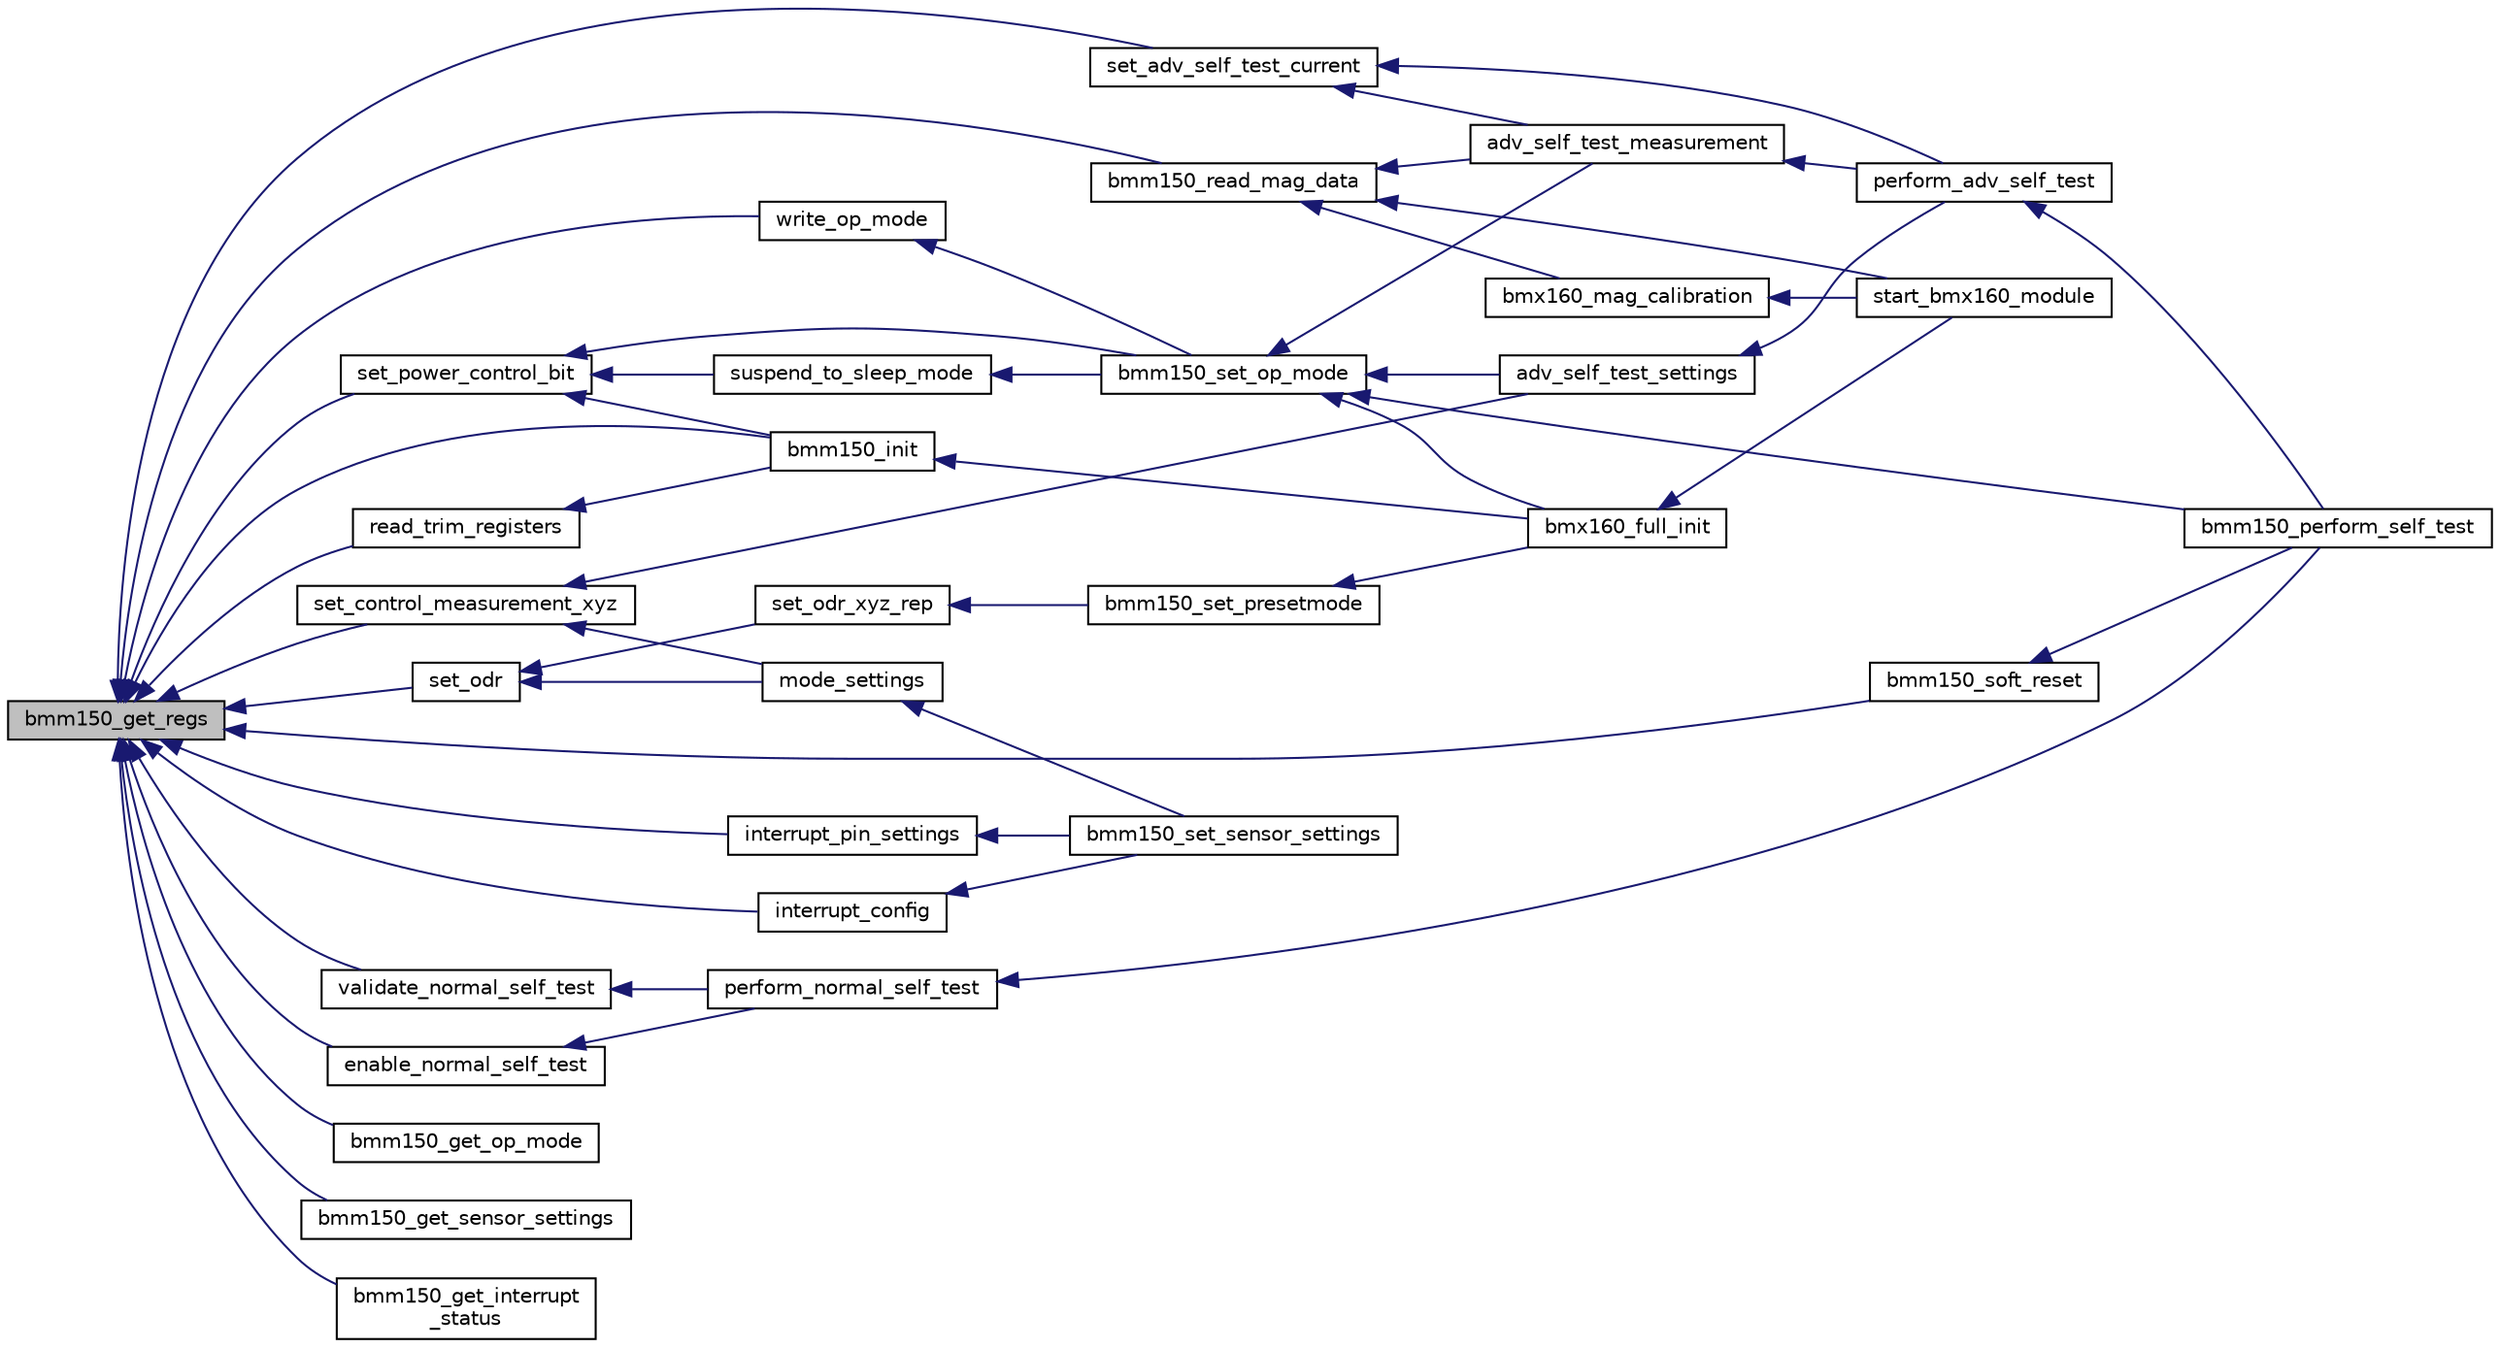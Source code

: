 digraph "bmm150_get_regs"
{
  edge [fontname="Helvetica",fontsize="10",labelfontname="Helvetica",labelfontsize="10"];
  node [fontname="Helvetica",fontsize="10",shape=record];
  rankdir="LR";
  Node1 [label="bmm150_get_regs",height=0.2,width=0.4,color="black", fillcolor="grey75", style="filled", fontcolor="black"];
  Node1 -> Node2 [dir="back",color="midnightblue",fontsize="10",style="solid",fontname="Helvetica"];
  Node2 [label="bmm150_init",height=0.2,width=0.4,color="black", fillcolor="white", style="filled",URL="$bmm150_8h.html#ab4897d93fb8406c61d6bfab44de8c054",tooltip="This API is the entry point, Call this API before using other APIs. This API reads the chip-id of the..."];
  Node2 -> Node3 [dir="back",color="midnightblue",fontsize="10",style="solid",fontname="Helvetica"];
  Node3 [label="bmx160_full_init",height=0.2,width=0.4,color="black", fillcolor="white", style="filled",URL="$group___b_m_x160.html#ga24f66e1149af3eaad9ce37483510bd52",tooltip="BMX160 chip and fusion algorithm initialization. "];
  Node3 -> Node4 [dir="back",color="midnightblue",fontsize="10",style="solid",fontname="Helvetica"];
  Node4 [label="start_bmx160_module",height=0.2,width=0.4,color="black", fillcolor="white", style="filled",URL="$group___b_m_x160.html#ga3c92c87bd9ca59bc115bc38377fd51e8",tooltip="Start BMX160 threads. "];
  Node1 -> Node5 [dir="back",color="midnightblue",fontsize="10",style="solid",fontname="Helvetica"];
  Node5 [label="bmm150_soft_reset",height=0.2,width=0.4,color="black", fillcolor="white", style="filled",URL="$bmm150_8h.html#ad53c0f1cab22067aaff73d0f172a9dbe",tooltip="This API is used to perform soft-reset of the sensor where all the registers are reset to their defau..."];
  Node5 -> Node6 [dir="back",color="midnightblue",fontsize="10",style="solid",fontname="Helvetica"];
  Node6 [label="bmm150_perform_self_test",height=0.2,width=0.4,color="black", fillcolor="white", style="filled",URL="$bmm150_8h.html#aabaad6846eae116f278af4c87d432b2f",tooltip="This API is used to perform the complete self test (both normal and advanced) for the BMM150 sensor..."];
  Node1 -> Node7 [dir="back",color="midnightblue",fontsize="10",style="solid",fontname="Helvetica"];
  Node7 [label="bmm150_get_op_mode",height=0.2,width=0.4,color="black", fillcolor="white", style="filled",URL="$bmm150_8h.html#a6e4a56abf879bb4ad9a263d79974d120",tooltip="This API is used to get the power mode of the sensor. "];
  Node1 -> Node8 [dir="back",color="midnightblue",fontsize="10",style="solid",fontname="Helvetica"];
  Node8 [label="bmm150_get_sensor_settings",height=0.2,width=0.4,color="black", fillcolor="white", style="filled",URL="$bmm150_8h.html#a12db4420b434ac786c10494dd3f80e7f",tooltip="This API gets all the sensor settings and updates the dev structure. "];
  Node1 -> Node9 [dir="back",color="midnightblue",fontsize="10",style="solid",fontname="Helvetica"];
  Node9 [label="bmm150_read_mag_data",height=0.2,width=0.4,color="black", fillcolor="white", style="filled",URL="$bmm150_8h.html#abdb1f4947a1e2639326420a9fc7a2b12",tooltip="This API reads the magnetometer data from registers 0x42 to 0x49 and updates the dev structure with c..."];
  Node9 -> Node10 [dir="back",color="midnightblue",fontsize="10",style="solid",fontname="Helvetica"];
  Node10 [label="adv_self_test_measurement",height=0.2,width=0.4,color="black", fillcolor="white", style="filled",URL="$bmm150_8c.html#ab1fae57cefc4b440fde4c7a26f7fa49a",tooltip="This internal API is used to set the positive or negative value of self-test current and obtain the c..."];
  Node10 -> Node11 [dir="back",color="midnightblue",fontsize="10",style="solid",fontname="Helvetica"];
  Node11 [label="perform_adv_self_test",height=0.2,width=0.4,color="black", fillcolor="white", style="filled",URL="$bmm150_8c.html#abdf010fd02ffb5abbbc88390ff59c40a",tooltip="This internal API is used to perform advanced self test for Z axis. "];
  Node11 -> Node6 [dir="back",color="midnightblue",fontsize="10",style="solid",fontname="Helvetica"];
  Node9 -> Node4 [dir="back",color="midnightblue",fontsize="10",style="solid",fontname="Helvetica"];
  Node9 -> Node12 [dir="back",color="midnightblue",fontsize="10",style="solid",fontname="Helvetica"];
  Node12 [label="bmx160_mag_calibration",height=0.2,width=0.4,color="black", fillcolor="white", style="filled",URL="$group___b_m_x160.html#gadfae2f890ccf344affabc18eccb13004"];
  Node12 -> Node4 [dir="back",color="midnightblue",fontsize="10",style="solid",fontname="Helvetica"];
  Node1 -> Node13 [dir="back",color="midnightblue",fontsize="10",style="solid",fontname="Helvetica"];
  Node13 [label="bmm150_get_interrupt\l_status",height=0.2,width=0.4,color="black", fillcolor="white", style="filled",URL="$bmm150_8h.html#adee930eb8e5ef947b87ee8c217780143",tooltip="This API obtains the status flags of all interrupt which is used to check for the assertion of interr..."];
  Node1 -> Node14 [dir="back",color="midnightblue",fontsize="10",style="solid",fontname="Helvetica"];
  Node14 [label="set_power_control_bit",height=0.2,width=0.4,color="black", fillcolor="white", style="filled",URL="$bmm150_8c.html#a6993dd74a330b7d027bacaac7c171d60",tooltip="This internal API sets/resets the power control bit of 0x4B register. "];
  Node14 -> Node2 [dir="back",color="midnightblue",fontsize="10",style="solid",fontname="Helvetica"];
  Node14 -> Node15 [dir="back",color="midnightblue",fontsize="10",style="solid",fontname="Helvetica"];
  Node15 [label="bmm150_set_op_mode",height=0.2,width=0.4,color="black", fillcolor="white", style="filled",URL="$bmm150_8h.html#a6b8ebfb4d731d5880ef87ecffc72a43b",tooltip="This API is used to set the power mode of the sensor. "];
  Node15 -> Node6 [dir="back",color="midnightblue",fontsize="10",style="solid",fontname="Helvetica"];
  Node15 -> Node16 [dir="back",color="midnightblue",fontsize="10",style="solid",fontname="Helvetica"];
  Node16 [label="adv_self_test_settings",height=0.2,width=0.4,color="black", fillcolor="white", style="filled",URL="$bmm150_8c.html#aac0c3cff60479891237856fa3bfcda02",tooltip="This internal API is used to set the desired power mode , axes control and repetition settings for ad..."];
  Node16 -> Node11 [dir="back",color="midnightblue",fontsize="10",style="solid",fontname="Helvetica"];
  Node15 -> Node10 [dir="back",color="midnightblue",fontsize="10",style="solid",fontname="Helvetica"];
  Node15 -> Node3 [dir="back",color="midnightblue",fontsize="10",style="solid",fontname="Helvetica"];
  Node14 -> Node17 [dir="back",color="midnightblue",fontsize="10",style="solid",fontname="Helvetica"];
  Node17 [label="suspend_to_sleep_mode",height=0.2,width=0.4,color="black", fillcolor="white", style="filled",URL="$bmm150_8c.html#ae51227155af8be9eabcfe2dfb2095e8e",tooltip="This internal API sets the device from suspend to sleep mode by setting the power control bit to &#39;1&#39; ..."];
  Node17 -> Node15 [dir="back",color="midnightblue",fontsize="10",style="solid",fontname="Helvetica"];
  Node1 -> Node18 [dir="back",color="midnightblue",fontsize="10",style="solid",fontname="Helvetica"];
  Node18 [label="read_trim_registers",height=0.2,width=0.4,color="black", fillcolor="white", style="filled",URL="$bmm150_8c.html#afae0aa165a547a065cd10b34b16a238a",tooltip="This internal API reads the trim registers of the sensor and stores the trim values in the \"trim_data..."];
  Node18 -> Node2 [dir="back",color="midnightblue",fontsize="10",style="solid",fontname="Helvetica"];
  Node1 -> Node19 [dir="back",color="midnightblue",fontsize="10",style="solid",fontname="Helvetica"];
  Node19 [label="write_op_mode",height=0.2,width=0.4,color="black", fillcolor="white", style="filled",URL="$bmm150_8c.html#aace6cf6fa7ba10416b302d77a4e955c4",tooltip="This internal API writes the op_mode value in the Opmode bits (bits 1 and 2) of 0x4C register..."];
  Node19 -> Node15 [dir="back",color="midnightblue",fontsize="10",style="solid",fontname="Helvetica"];
  Node1 -> Node20 [dir="back",color="midnightblue",fontsize="10",style="solid",fontname="Helvetica"];
  Node20 [label="set_odr",height=0.2,width=0.4,color="black", fillcolor="white", style="filled",URL="$bmm150_8c.html#ad3d81d796a201824254430b916f9a9f2",tooltip="This internal API is used to set the output data rate of the sensor. "];
  Node20 -> Node21 [dir="back",color="midnightblue",fontsize="10",style="solid",fontname="Helvetica"];
  Node21 [label="set_odr_xyz_rep",height=0.2,width=0.4,color="black", fillcolor="white", style="filled",URL="$bmm150_8c.html#ac1a4774d6bb9b0fcfda59158a98ef465",tooltip="This internal API sets the preset mode ODR and repetition settings. "];
  Node21 -> Node22 [dir="back",color="midnightblue",fontsize="10",style="solid",fontname="Helvetica"];
  Node22 [label="bmm150_set_presetmode",height=0.2,width=0.4,color="black", fillcolor="white", style="filled",URL="$bmm150_8h.html#afbd9773c2f5c5645d60231f0ba7e8626",tooltip="This API is used to set the preset mode of the sensor. "];
  Node22 -> Node3 [dir="back",color="midnightblue",fontsize="10",style="solid",fontname="Helvetica"];
  Node20 -> Node23 [dir="back",color="midnightblue",fontsize="10",style="solid",fontname="Helvetica"];
  Node23 [label="mode_settings",height=0.2,width=0.4,color="black", fillcolor="white", style="filled",URL="$bmm150_8c.html#ad9eee434f6a2aebd2c96c6402740e638",tooltip="This API sets the ODR , measurement axes control , repetition values of xy,z. "];
  Node23 -> Node24 [dir="back",color="midnightblue",fontsize="10",style="solid",fontname="Helvetica"];
  Node24 [label="bmm150_set_sensor_settings",height=0.2,width=0.4,color="black", fillcolor="white", style="filled",URL="$bmm150_8h.html#a96ceb625f7af0bf71a8a7ad8aa67fe2b",tooltip="This API sets the sensor settings based on the desired_settings and the dev structure configuration..."];
  Node1 -> Node25 [dir="back",color="midnightblue",fontsize="10",style="solid",fontname="Helvetica"];
  Node25 [label="set_control_measurement_xyz",height=0.2,width=0.4,color="black", fillcolor="white", style="filled",URL="$bmm150_8c.html#aa9a12a2f23839d4bcaf1ba7415c4b163",tooltip="This internal API is used to enable or disable the magnetic measurement of x,y,z axes based on the va..."];
  Node25 -> Node23 [dir="back",color="midnightblue",fontsize="10",style="solid",fontname="Helvetica"];
  Node25 -> Node16 [dir="back",color="midnightblue",fontsize="10",style="solid",fontname="Helvetica"];
  Node1 -> Node26 [dir="back",color="midnightblue",fontsize="10",style="solid",fontname="Helvetica"];
  Node26 [label="interrupt_pin_settings",height=0.2,width=0.4,color="black", fillcolor="white", style="filled",URL="$bmm150_8c.html#ad53f31262cad93df7940622a18f059bf",tooltip="This API is used to enable the interrupts and map them to the corresponding interrupt pins and specif..."];
  Node26 -> Node24 [dir="back",color="midnightblue",fontsize="10",style="solid",fontname="Helvetica"];
  Node1 -> Node27 [dir="back",color="midnightblue",fontsize="10",style="solid",fontname="Helvetica"];
  Node27 [label="interrupt_config",height=0.2,width=0.4,color="black", fillcolor="white", style="filled",URL="$bmm150_8c.html#a9797e064597a5aede3b715e9264d3584",tooltip="This API is used to enable data overrun , overflow interrupts and enable/disable high/low threshold i..."];
  Node27 -> Node24 [dir="back",color="midnightblue",fontsize="10",style="solid",fontname="Helvetica"];
  Node1 -> Node28 [dir="back",color="midnightblue",fontsize="10",style="solid",fontname="Helvetica"];
  Node28 [label="enable_normal_self_test",height=0.2,width=0.4,color="black", fillcolor="white", style="filled",URL="$bmm150_8c.html#a77b2651d53ae263d15f7e886916bc762",tooltip="This internal API is used to enable the normal self test by setting the Self Test bit (bit0) of the 0..."];
  Node28 -> Node29 [dir="back",color="midnightblue",fontsize="10",style="solid",fontname="Helvetica"];
  Node29 [label="perform_normal_self_test",height=0.2,width=0.4,color="black", fillcolor="white", style="filled",URL="$bmm150_8c.html#a3ab7959442af47223fd6addb4ef4facc",tooltip="This internal API is used to perform the normal self test of the sensor and return the self test resu..."];
  Node29 -> Node6 [dir="back",color="midnightblue",fontsize="10",style="solid",fontname="Helvetica"];
  Node1 -> Node30 [dir="back",color="midnightblue",fontsize="10",style="solid",fontname="Helvetica"];
  Node30 [label="validate_normal_self_test",height=0.2,width=0.4,color="black", fillcolor="white", style="filled",URL="$bmm150_8c.html#a34ad7a037011719674d3f24354066ad4",tooltip="This internal API is used to validate the results of normal self test by using the self test status a..."];
  Node30 -> Node29 [dir="back",color="midnightblue",fontsize="10",style="solid",fontname="Helvetica"];
  Node1 -> Node31 [dir="back",color="midnightblue",fontsize="10",style="solid",fontname="Helvetica"];
  Node31 [label="set_adv_self_test_current",height=0.2,width=0.4,color="black", fillcolor="white", style="filled",URL="$bmm150_8c.html#a9bf1ded39dbcc297e710f04f3cc0c39a",tooltip="This internal API is used to set the self test current value in the Adv. ST bits (bit6 and bit7) of 0..."];
  Node31 -> Node11 [dir="back",color="midnightblue",fontsize="10",style="solid",fontname="Helvetica"];
  Node31 -> Node10 [dir="back",color="midnightblue",fontsize="10",style="solid",fontname="Helvetica"];
}
